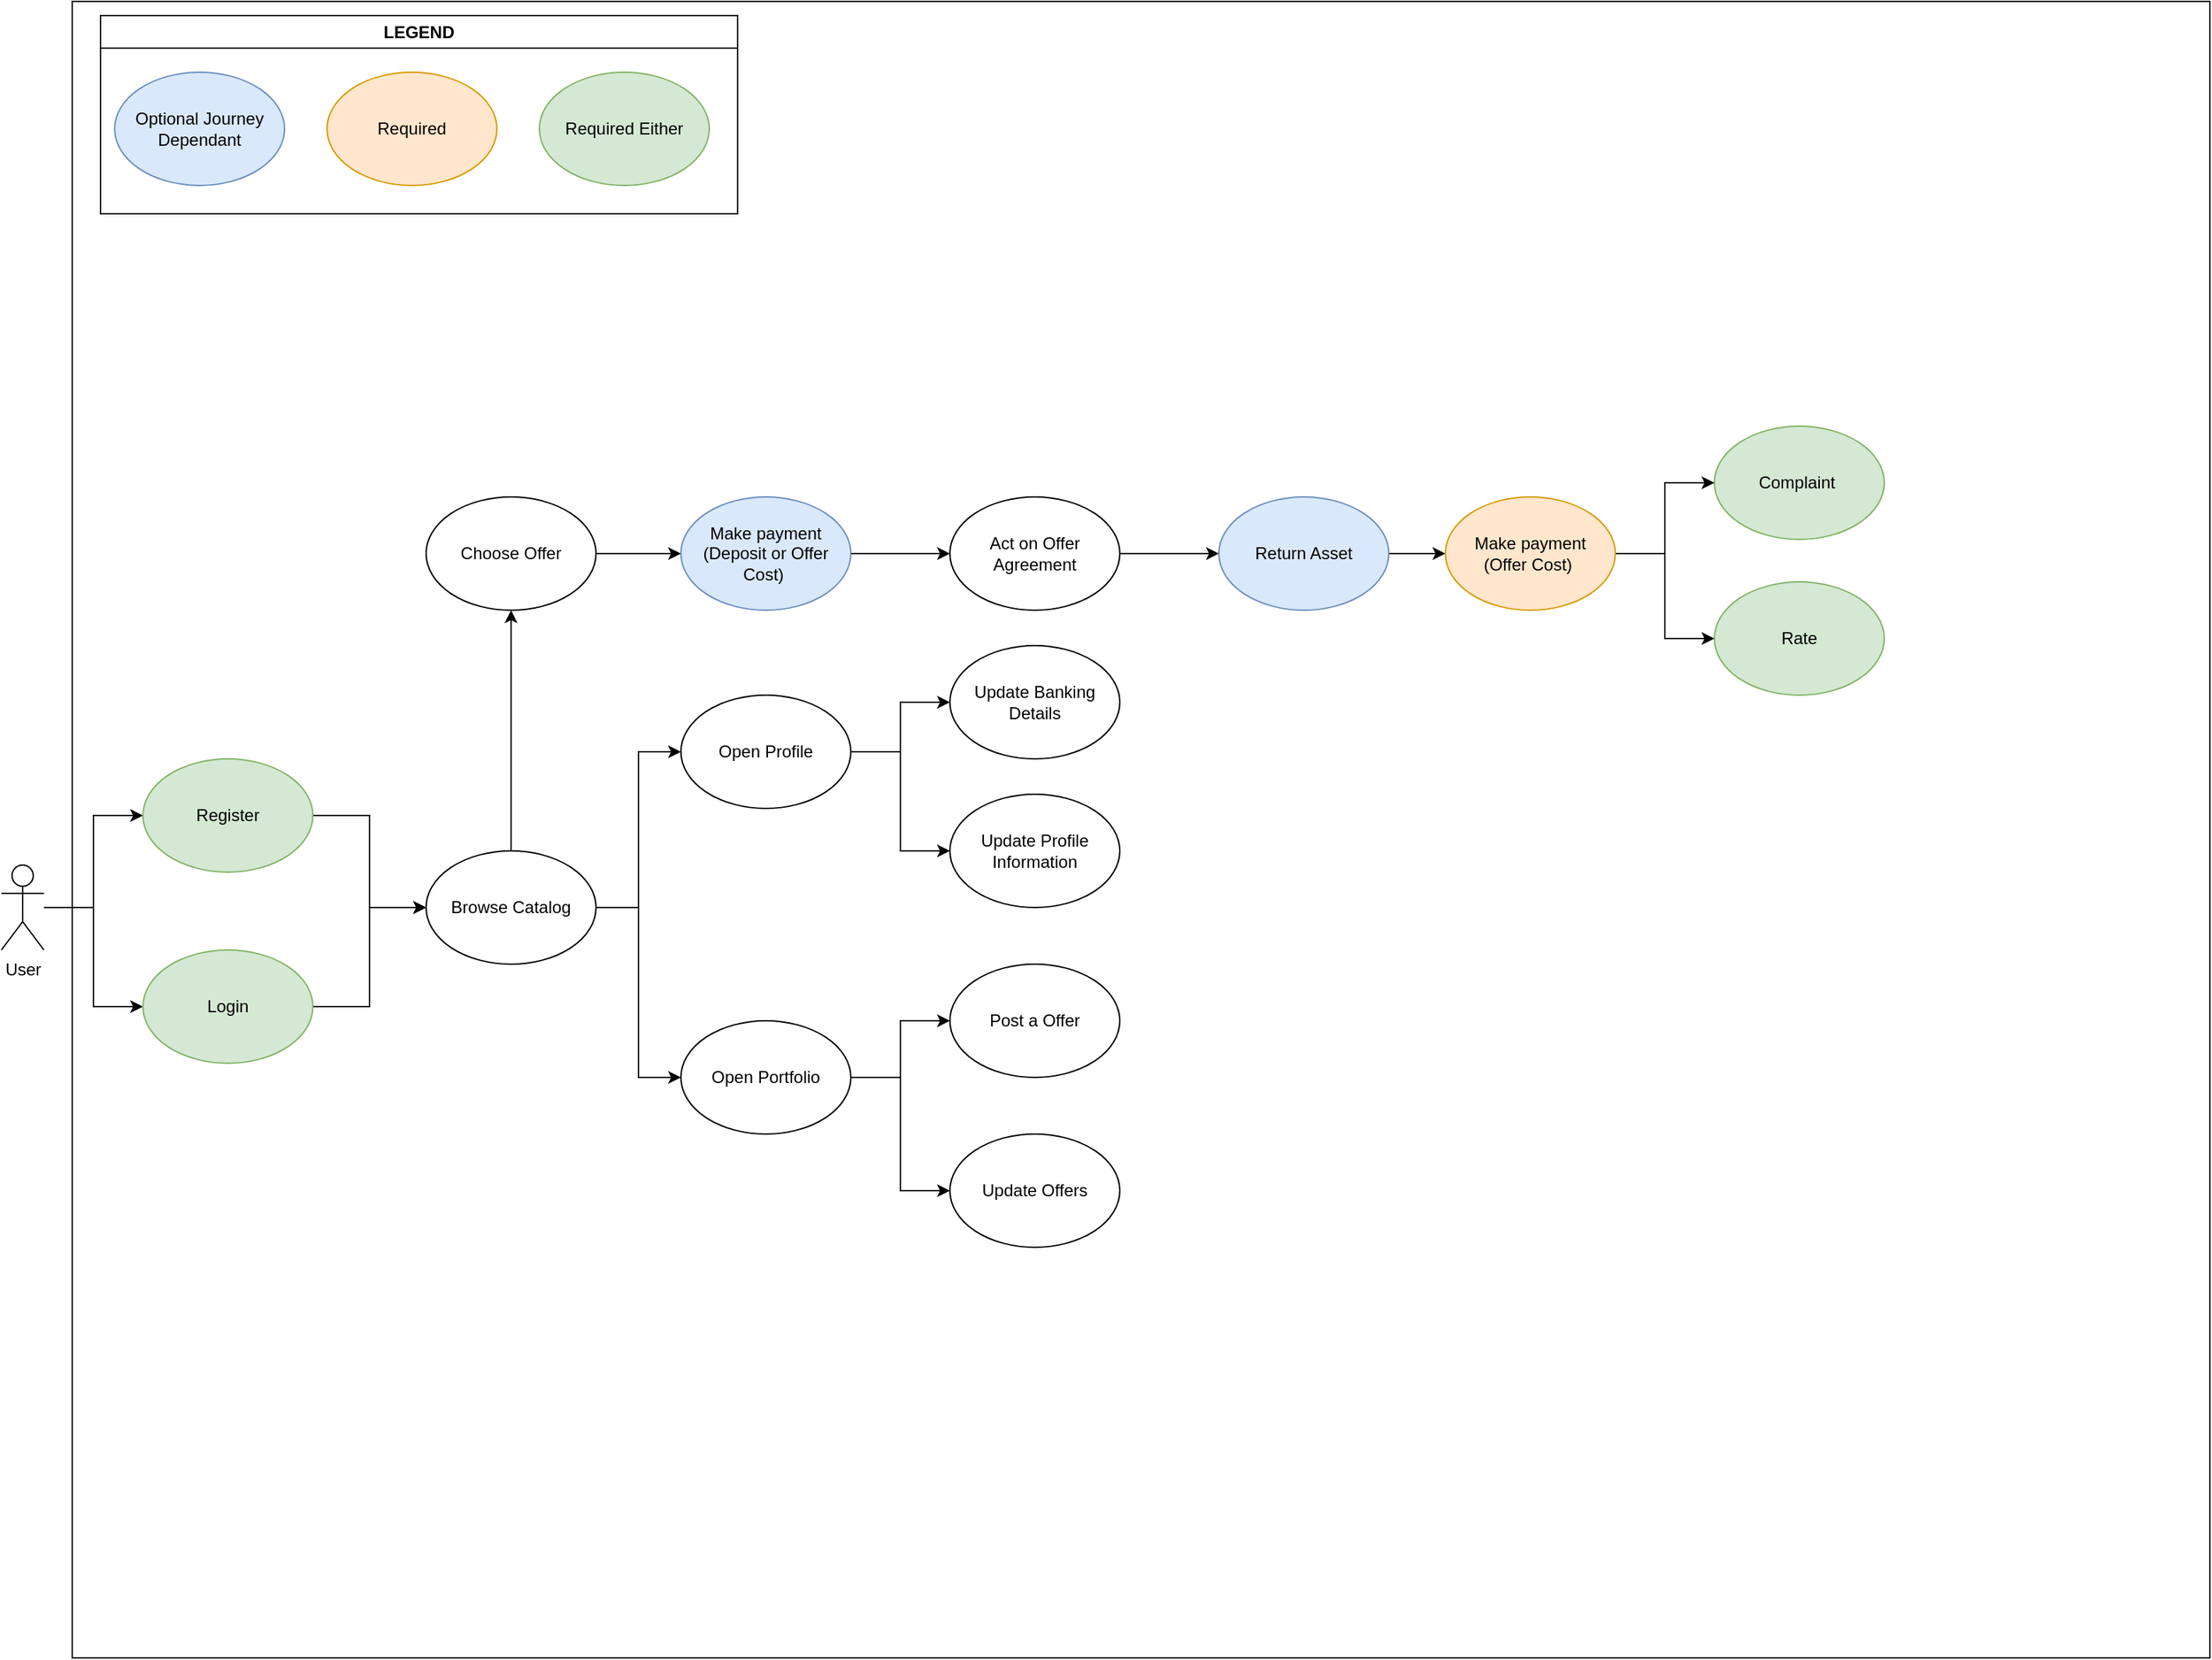 <mxfile version="24.7.7">
  <diagram name="Page-1" id="aaa8_JVOS-4LMMhdnph_">
    <mxGraphModel dx="3063" dy="2867" grid="1" gridSize="10" guides="1" tooltips="1" connect="1" arrows="1" fold="1" page="1" pageScale="1" pageWidth="850" pageHeight="1100" math="0" shadow="0">
      <root>
        <mxCell id="0" />
        <mxCell id="1" parent="0" />
        <mxCell id="VCP87kzTog4h1_V5pYS--6" value="" style="rounded=0;whiteSpace=wrap;html=1;" parent="1" vertex="1">
          <mxGeometry x="-240" y="-250" width="1510" height="1170" as="geometry" />
        </mxCell>
        <mxCell id="7ePUy_ltTC8PMzRISyX0-24" style="edgeStyle=orthogonalEdgeStyle;rounded=0;orthogonalLoop=1;jettySize=auto;html=1;" edge="1" parent="1" source="VCP87kzTog4h1_V5pYS--1" target="VCP87kzTog4h1_V5pYS--41">
          <mxGeometry relative="1" as="geometry" />
        </mxCell>
        <mxCell id="7ePUy_ltTC8PMzRISyX0-25" style="edgeStyle=orthogonalEdgeStyle;rounded=0;orthogonalLoop=1;jettySize=auto;html=1;" edge="1" parent="1" source="VCP87kzTog4h1_V5pYS--1" target="7ePUy_ltTC8PMzRISyX0-8">
          <mxGeometry relative="1" as="geometry" />
        </mxCell>
        <mxCell id="VCP87kzTog4h1_V5pYS--1" value="User" style="shape=umlActor;verticalLabelPosition=bottom;verticalAlign=top;html=1;outlineConnect=0;" parent="1" vertex="1">
          <mxGeometry x="-290" y="360" width="30" height="60" as="geometry" />
        </mxCell>
        <mxCell id="7ePUy_ltTC8PMzRISyX0-16" style="edgeStyle=orthogonalEdgeStyle;rounded=0;orthogonalLoop=1;jettySize=auto;html=1;" edge="1" parent="1" source="VCP87kzTog4h1_V5pYS--17" target="VCP87kzTog4h1_V5pYS--20">
          <mxGeometry relative="1" as="geometry" />
        </mxCell>
        <mxCell id="VCP87kzTog4h1_V5pYS--17" value="Choose Offer" style="ellipse;whiteSpace=wrap;html=1;" parent="1" vertex="1">
          <mxGeometry x="10" y="100" width="120" height="80" as="geometry" />
        </mxCell>
        <mxCell id="7ePUy_ltTC8PMzRISyX0-17" style="edgeStyle=orthogonalEdgeStyle;rounded=0;orthogonalLoop=1;jettySize=auto;html=1;" edge="1" parent="1" source="VCP87kzTog4h1_V5pYS--20" target="VCP87kzTog4h1_V5pYS--21">
          <mxGeometry relative="1" as="geometry" />
        </mxCell>
        <mxCell id="VCP87kzTog4h1_V5pYS--20" value="&lt;span style=&quot;font-weight: normal;&quot;&gt;Make payment&lt;/span&gt;&lt;div&gt;&lt;span style=&quot;font-weight: normal;&quot;&gt;(Deposit or Offer Cost)&amp;nbsp;&lt;/span&gt;&lt;/div&gt;" style="ellipse;whiteSpace=wrap;html=1;fontStyle=1;fillColor=#dae8fc;strokeColor=#6c8ebf;" parent="1" vertex="1">
          <mxGeometry x="190" y="100" width="120" height="80" as="geometry" />
        </mxCell>
        <mxCell id="7ePUy_ltTC8PMzRISyX0-18" style="edgeStyle=orthogonalEdgeStyle;rounded=0;orthogonalLoop=1;jettySize=auto;html=1;" edge="1" parent="1" source="VCP87kzTog4h1_V5pYS--21" target="VCP87kzTog4h1_V5pYS--23">
          <mxGeometry relative="1" as="geometry" />
        </mxCell>
        <mxCell id="VCP87kzTog4h1_V5pYS--21" value="Act on Offer Agreement" style="ellipse;whiteSpace=wrap;html=1;" parent="1" vertex="1">
          <mxGeometry x="380" y="100" width="120" height="80" as="geometry" />
        </mxCell>
        <mxCell id="7ePUy_ltTC8PMzRISyX0-19" style="edgeStyle=orthogonalEdgeStyle;rounded=0;orthogonalLoop=1;jettySize=auto;html=1;" edge="1" parent="1" source="VCP87kzTog4h1_V5pYS--23" target="VCP87kzTog4h1_V5pYS--54">
          <mxGeometry relative="1" as="geometry" />
        </mxCell>
        <mxCell id="VCP87kzTog4h1_V5pYS--23" value="Return Asset" style="ellipse;whiteSpace=wrap;html=1;fillColor=#dae8fc;strokeColor=#6c8ebf;" parent="1" vertex="1">
          <mxGeometry x="570" y="100" width="120" height="80" as="geometry" />
        </mxCell>
        <mxCell id="VCP87kzTog4h1_V5pYS--26" value="Rate" style="ellipse;whiteSpace=wrap;html=1;fillColor=#d5e8d4;strokeColor=#82b366;" parent="1" vertex="1">
          <mxGeometry x="920" y="160" width="120" height="80" as="geometry" />
        </mxCell>
        <mxCell id="VCP87kzTog4h1_V5pYS--40" value="Complaint&amp;nbsp;" style="ellipse;whiteSpace=wrap;html=1;fillColor=#d5e8d4;strokeColor=#82b366;" parent="1" vertex="1">
          <mxGeometry x="920" y="50" width="120" height="80" as="geometry" />
        </mxCell>
        <mxCell id="7ePUy_ltTC8PMzRISyX0-11" style="edgeStyle=orthogonalEdgeStyle;rounded=0;orthogonalLoop=1;jettySize=auto;html=1;" edge="1" parent="1" source="VCP87kzTog4h1_V5pYS--41" target="7ePUy_ltTC8PMzRISyX0-9">
          <mxGeometry relative="1" as="geometry" />
        </mxCell>
        <mxCell id="VCP87kzTog4h1_V5pYS--41" value="Register" style="ellipse;whiteSpace=wrap;html=1;fillColor=#d5e8d4;strokeColor=#82b366;" parent="1" vertex="1">
          <mxGeometry x="-190" y="285" width="120" height="80" as="geometry" />
        </mxCell>
        <mxCell id="VCP87kzTog4h1_V5pYS--56" style="edgeStyle=orthogonalEdgeStyle;rounded=0;orthogonalLoop=1;jettySize=auto;html=1;" parent="1" source="VCP87kzTog4h1_V5pYS--54" target="VCP87kzTog4h1_V5pYS--40" edge="1">
          <mxGeometry relative="1" as="geometry" />
        </mxCell>
        <mxCell id="VCP87kzTog4h1_V5pYS--57" style="edgeStyle=orthogonalEdgeStyle;rounded=0;orthogonalLoop=1;jettySize=auto;html=1;" parent="1" source="VCP87kzTog4h1_V5pYS--54" target="VCP87kzTog4h1_V5pYS--26" edge="1">
          <mxGeometry relative="1" as="geometry" />
        </mxCell>
        <mxCell id="VCP87kzTog4h1_V5pYS--54" value="&lt;span style=&quot;font-weight: normal;&quot;&gt;Make payment&lt;/span&gt;&lt;div&gt;&lt;span style=&quot;font-weight: normal;&quot;&gt;(Offer Cost)&amp;nbsp;&lt;/span&gt;&lt;/div&gt;" style="ellipse;whiteSpace=wrap;html=1;fontStyle=1;fillColor=#ffe6cc;strokeColor=#d79b00;" parent="1" vertex="1">
          <mxGeometry x="730" y="100" width="120" height="80" as="geometry" />
        </mxCell>
        <mxCell id="7ePUy_ltTC8PMzRISyX0-20" style="edgeStyle=orthogonalEdgeStyle;rounded=0;orthogonalLoop=1;jettySize=auto;html=1;" edge="1" parent="1" source="VCP87kzTog4h1_V5pYS--58" target="7ePUy_ltTC8PMzRISyX0-4">
          <mxGeometry relative="1" as="geometry" />
        </mxCell>
        <mxCell id="7ePUy_ltTC8PMzRISyX0-21" style="edgeStyle=orthogonalEdgeStyle;rounded=0;orthogonalLoop=1;jettySize=auto;html=1;" edge="1" parent="1" source="VCP87kzTog4h1_V5pYS--58" target="7ePUy_ltTC8PMzRISyX0-1">
          <mxGeometry relative="1" as="geometry" />
        </mxCell>
        <mxCell id="VCP87kzTog4h1_V5pYS--58" value="Open Profile" style="ellipse;whiteSpace=wrap;html=1;" parent="1" vertex="1">
          <mxGeometry x="190" y="240" width="120" height="80" as="geometry" />
        </mxCell>
        <mxCell id="VCP87kzTog4h1_V5pYS--60" value="Update Offers" style="ellipse;whiteSpace=wrap;html=1;" parent="1" vertex="1">
          <mxGeometry x="380" y="550" width="120" height="80" as="geometry" />
        </mxCell>
        <mxCell id="VCP87kzTog4h1_V5pYS--63" value="Optional Journey Dependant" style="ellipse;whiteSpace=wrap;html=1;fillColor=#dae8fc;strokeColor=#6c8ebf;" parent="1" vertex="1">
          <mxGeometry x="-210" y="-200" width="120" height="80" as="geometry" />
        </mxCell>
        <mxCell id="7ePUy_ltTC8PMzRISyX0-1" value="Update Profile&lt;div&gt;Information&lt;/div&gt;" style="ellipse;whiteSpace=wrap;html=1;" vertex="1" parent="1">
          <mxGeometry x="380" y="310" width="120" height="80" as="geometry" />
        </mxCell>
        <mxCell id="7ePUy_ltTC8PMzRISyX0-4" value="Update Banking Details" style="ellipse;whiteSpace=wrap;html=1;" vertex="1" parent="1">
          <mxGeometry x="380" y="205" width="120" height="80" as="geometry" />
        </mxCell>
        <mxCell id="7ePUy_ltTC8PMzRISyX0-22" style="edgeStyle=orthogonalEdgeStyle;rounded=0;orthogonalLoop=1;jettySize=auto;html=1;" edge="1" parent="1" source="7ePUy_ltTC8PMzRISyX0-7" target="7ePUy_ltTC8PMzRISyX0-10">
          <mxGeometry relative="1" as="geometry" />
        </mxCell>
        <mxCell id="7ePUy_ltTC8PMzRISyX0-23" style="edgeStyle=orthogonalEdgeStyle;rounded=0;orthogonalLoop=1;jettySize=auto;html=1;" edge="1" parent="1" source="7ePUy_ltTC8PMzRISyX0-7" target="VCP87kzTog4h1_V5pYS--60">
          <mxGeometry relative="1" as="geometry" />
        </mxCell>
        <mxCell id="7ePUy_ltTC8PMzRISyX0-7" value="Open Portfolio" style="ellipse;whiteSpace=wrap;html=1;" vertex="1" parent="1">
          <mxGeometry x="190" y="470" width="120" height="80" as="geometry" />
        </mxCell>
        <mxCell id="7ePUy_ltTC8PMzRISyX0-12" style="edgeStyle=orthogonalEdgeStyle;rounded=0;orthogonalLoop=1;jettySize=auto;html=1;" edge="1" parent="1" source="7ePUy_ltTC8PMzRISyX0-8" target="7ePUy_ltTC8PMzRISyX0-9">
          <mxGeometry relative="1" as="geometry" />
        </mxCell>
        <mxCell id="7ePUy_ltTC8PMzRISyX0-8" value="Login" style="ellipse;whiteSpace=wrap;html=1;fillColor=#d5e8d4;strokeColor=#82b366;" vertex="1" parent="1">
          <mxGeometry x="-190" y="420" width="120" height="80" as="geometry" />
        </mxCell>
        <mxCell id="7ePUy_ltTC8PMzRISyX0-13" style="edgeStyle=orthogonalEdgeStyle;rounded=0;orthogonalLoop=1;jettySize=auto;html=1;entryX=0;entryY=0.5;entryDx=0;entryDy=0;" edge="1" parent="1" source="7ePUy_ltTC8PMzRISyX0-9" target="VCP87kzTog4h1_V5pYS--58">
          <mxGeometry relative="1" as="geometry" />
        </mxCell>
        <mxCell id="7ePUy_ltTC8PMzRISyX0-14" style="edgeStyle=orthogonalEdgeStyle;rounded=0;orthogonalLoop=1;jettySize=auto;html=1;entryX=0;entryY=0.5;entryDx=0;entryDy=0;" edge="1" parent="1" source="7ePUy_ltTC8PMzRISyX0-9" target="7ePUy_ltTC8PMzRISyX0-7">
          <mxGeometry relative="1" as="geometry" />
        </mxCell>
        <mxCell id="7ePUy_ltTC8PMzRISyX0-15" style="edgeStyle=orthogonalEdgeStyle;rounded=0;orthogonalLoop=1;jettySize=auto;html=1;" edge="1" parent="1" source="7ePUy_ltTC8PMzRISyX0-9" target="VCP87kzTog4h1_V5pYS--17">
          <mxGeometry relative="1" as="geometry" />
        </mxCell>
        <mxCell id="7ePUy_ltTC8PMzRISyX0-9" value="Browse Catalog" style="ellipse;whiteSpace=wrap;html=1;" vertex="1" parent="1">
          <mxGeometry x="10" y="350" width="120" height="80" as="geometry" />
        </mxCell>
        <mxCell id="7ePUy_ltTC8PMzRISyX0-10" value="Post a Offer" style="ellipse;whiteSpace=wrap;html=1;" vertex="1" parent="1">
          <mxGeometry x="380" y="430" width="120" height="80" as="geometry" />
        </mxCell>
        <mxCell id="7ePUy_ltTC8PMzRISyX0-27" value="Required Either" style="ellipse;whiteSpace=wrap;html=1;fillColor=#d5e8d4;strokeColor=#82b366;" vertex="1" parent="1">
          <mxGeometry x="90" y="-200" width="120" height="80" as="geometry" />
        </mxCell>
        <mxCell id="7ePUy_ltTC8PMzRISyX0-29" value="LEGEND" style="swimlane;whiteSpace=wrap;html=1;" vertex="1" parent="1">
          <mxGeometry x="-220" y="-240" width="450" height="140" as="geometry" />
        </mxCell>
        <mxCell id="7ePUy_ltTC8PMzRISyX0-26" value="Required" style="ellipse;whiteSpace=wrap;html=1;fillColor=#ffe6cc;strokeColor=#d79b00;" vertex="1" parent="7ePUy_ltTC8PMzRISyX0-29">
          <mxGeometry x="160" y="40" width="120" height="80" as="geometry" />
        </mxCell>
      </root>
    </mxGraphModel>
  </diagram>
</mxfile>
